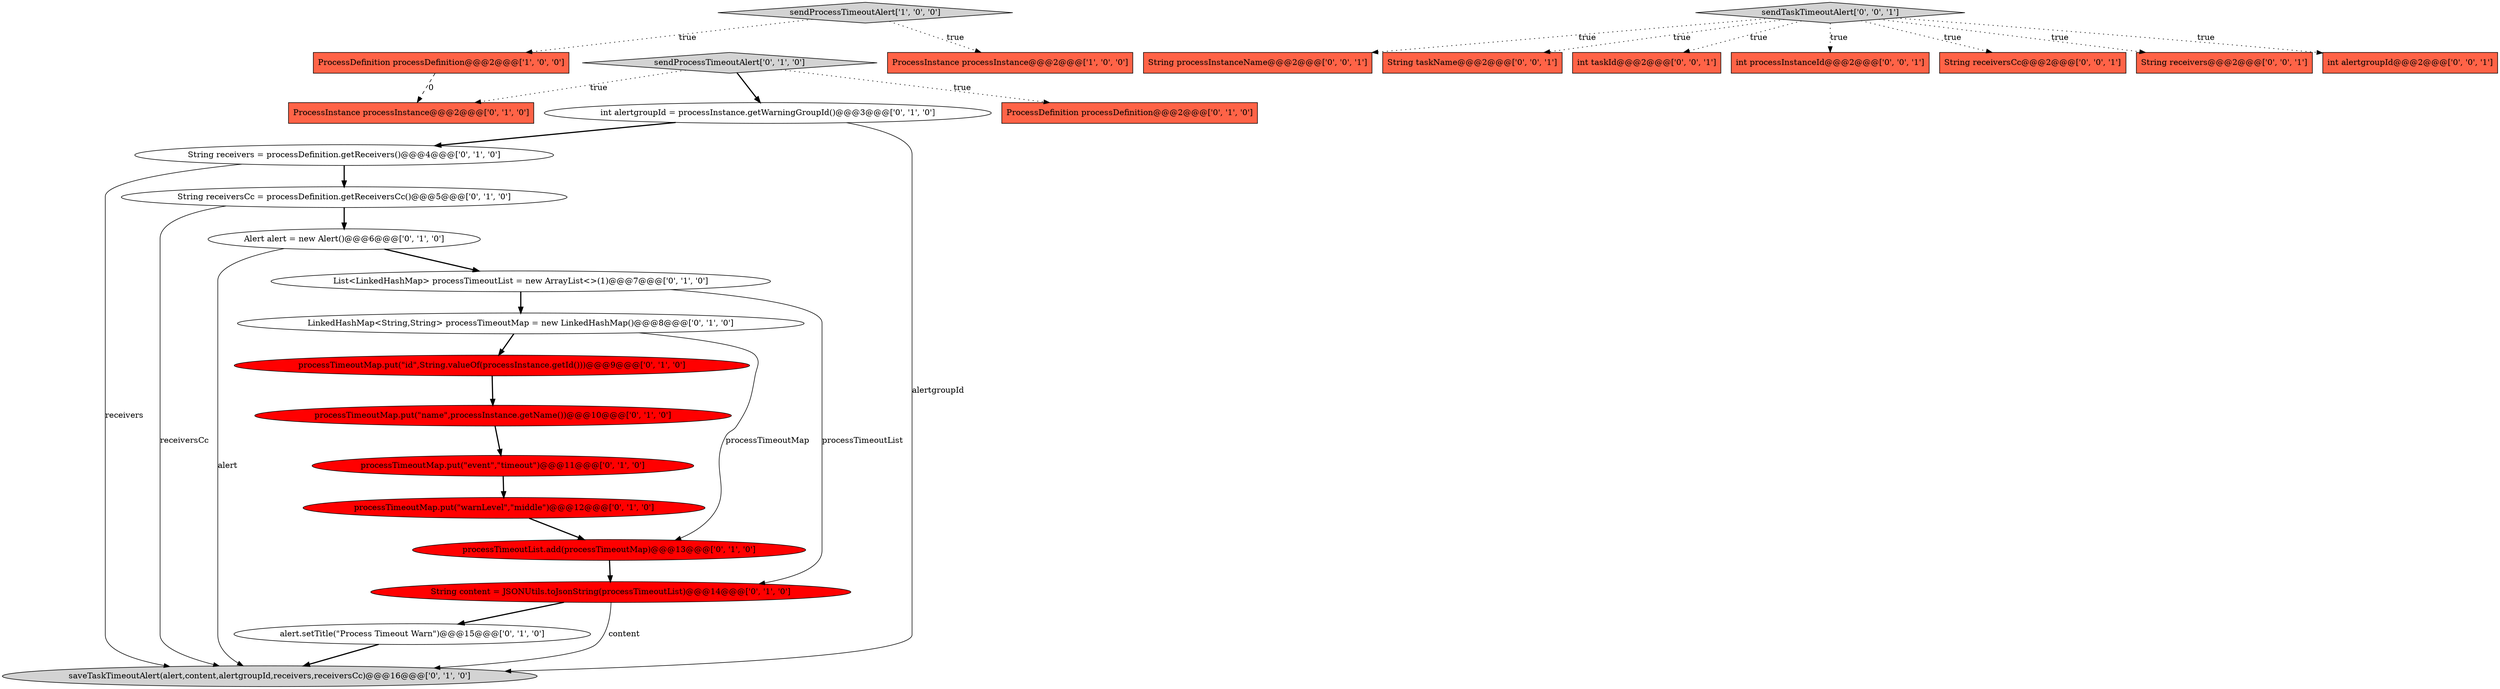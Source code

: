 digraph {
19 [style = filled, label = "processTimeoutMap.put(\"id\",String.valueOf(processInstance.getId()))@@@9@@@['0', '1', '0']", fillcolor = red, shape = ellipse image = "AAA1AAABBB2BBB"];
17 [style = filled, label = "String receivers = processDefinition.getReceivers()@@@4@@@['0', '1', '0']", fillcolor = white, shape = ellipse image = "AAA0AAABBB2BBB"];
24 [style = filled, label = "sendTaskTimeoutAlert['0', '0', '1']", fillcolor = lightgray, shape = diamond image = "AAA0AAABBB3BBB"];
12 [style = filled, label = "processTimeoutMap.put(\"event\",\"timeout\")@@@11@@@['0', '1', '0']", fillcolor = red, shape = ellipse image = "AAA1AAABBB2BBB"];
4 [style = filled, label = "ProcessDefinition processDefinition@@@2@@@['0', '1', '0']", fillcolor = tomato, shape = box image = "AAA0AAABBB2BBB"];
20 [style = filled, label = "String processInstanceName@@@2@@@['0', '0', '1']", fillcolor = tomato, shape = box image = "AAA0AAABBB3BBB"];
1 [style = filled, label = "sendProcessTimeoutAlert['1', '0', '0']", fillcolor = lightgray, shape = diamond image = "AAA0AAABBB1BBB"];
27 [style = filled, label = "String taskName@@@2@@@['0', '0', '1']", fillcolor = tomato, shape = box image = "AAA0AAABBB3BBB"];
26 [style = filled, label = "int taskId@@@2@@@['0', '0', '1']", fillcolor = tomato, shape = box image = "AAA0AAABBB3BBB"];
5 [style = filled, label = "processTimeoutMap.put(\"name\",processInstance.getName())@@@10@@@['0', '1', '0']", fillcolor = red, shape = ellipse image = "AAA1AAABBB2BBB"];
11 [style = filled, label = "saveTaskTimeoutAlert(alert,content,alertgroupId,receivers,receiversCc)@@@16@@@['0', '1', '0']", fillcolor = lightgray, shape = ellipse image = "AAA0AAABBB2BBB"];
7 [style = filled, label = "List<LinkedHashMap> processTimeoutList = new ArrayList<>(1)@@@7@@@['0', '1', '0']", fillcolor = white, shape = ellipse image = "AAA0AAABBB2BBB"];
15 [style = filled, label = "LinkedHashMap<String,String> processTimeoutMap = new LinkedHashMap()@@@8@@@['0', '1', '0']", fillcolor = white, shape = ellipse image = "AAA0AAABBB2BBB"];
25 [style = filled, label = "int processInstanceId@@@2@@@['0', '0', '1']", fillcolor = tomato, shape = box image = "AAA0AAABBB3BBB"];
23 [style = filled, label = "String receiversCc@@@2@@@['0', '0', '1']", fillcolor = tomato, shape = box image = "AAA0AAABBB3BBB"];
2 [style = filled, label = "ProcessDefinition processDefinition@@@2@@@['1', '0', '0']", fillcolor = tomato, shape = box image = "AAA1AAABBB1BBB"];
21 [style = filled, label = "String receivers@@@2@@@['0', '0', '1']", fillcolor = tomato, shape = box image = "AAA0AAABBB3BBB"];
6 [style = filled, label = "String content = JSONUtils.toJsonString(processTimeoutList)@@@14@@@['0', '1', '0']", fillcolor = red, shape = ellipse image = "AAA1AAABBB2BBB"];
3 [style = filled, label = "alert.setTitle(\"Process Timeout Warn\")@@@15@@@['0', '1', '0']", fillcolor = white, shape = ellipse image = "AAA0AAABBB2BBB"];
0 [style = filled, label = "ProcessInstance processInstance@@@2@@@['1', '0', '0']", fillcolor = tomato, shape = box image = "AAA0AAABBB1BBB"];
10 [style = filled, label = "String receiversCc = processDefinition.getReceiversCc()@@@5@@@['0', '1', '0']", fillcolor = white, shape = ellipse image = "AAA0AAABBB2BBB"];
22 [style = filled, label = "int alertgroupId@@@2@@@['0', '0', '1']", fillcolor = tomato, shape = box image = "AAA0AAABBB3BBB"];
14 [style = filled, label = "Alert alert = new Alert()@@@6@@@['0', '1', '0']", fillcolor = white, shape = ellipse image = "AAA0AAABBB2BBB"];
16 [style = filled, label = "ProcessInstance processInstance@@@2@@@['0', '1', '0']", fillcolor = tomato, shape = box image = "AAA1AAABBB2BBB"];
8 [style = filled, label = "int alertgroupId = processInstance.getWarningGroupId()@@@3@@@['0', '1', '0']", fillcolor = white, shape = ellipse image = "AAA0AAABBB2BBB"];
9 [style = filled, label = "sendProcessTimeoutAlert['0', '1', '0']", fillcolor = lightgray, shape = diamond image = "AAA0AAABBB2BBB"];
18 [style = filled, label = "processTimeoutList.add(processTimeoutMap)@@@13@@@['0', '1', '0']", fillcolor = red, shape = ellipse image = "AAA1AAABBB2BBB"];
13 [style = filled, label = "processTimeoutMap.put(\"warnLevel\",\"middle\")@@@12@@@['0', '1', '0']", fillcolor = red, shape = ellipse image = "AAA1AAABBB2BBB"];
17->10 [style = bold, label=""];
6->3 [style = bold, label=""];
24->25 [style = dotted, label="true"];
10->14 [style = bold, label=""];
3->11 [style = bold, label=""];
14->11 [style = solid, label="alert"];
24->27 [style = dotted, label="true"];
15->19 [style = bold, label=""];
9->8 [style = bold, label=""];
10->11 [style = solid, label="receiversCc"];
6->11 [style = solid, label="content"];
7->6 [style = solid, label="processTimeoutList"];
14->7 [style = bold, label=""];
8->17 [style = bold, label=""];
19->5 [style = bold, label=""];
12->13 [style = bold, label=""];
8->11 [style = solid, label="alertgroupId"];
24->23 [style = dotted, label="true"];
5->12 [style = bold, label=""];
24->26 [style = dotted, label="true"];
18->6 [style = bold, label=""];
24->22 [style = dotted, label="true"];
2->16 [style = dashed, label="0"];
24->20 [style = dotted, label="true"];
15->18 [style = solid, label="processTimeoutMap"];
17->11 [style = solid, label="receivers"];
9->4 [style = dotted, label="true"];
7->15 [style = bold, label=""];
1->0 [style = dotted, label="true"];
9->16 [style = dotted, label="true"];
1->2 [style = dotted, label="true"];
24->21 [style = dotted, label="true"];
13->18 [style = bold, label=""];
}
